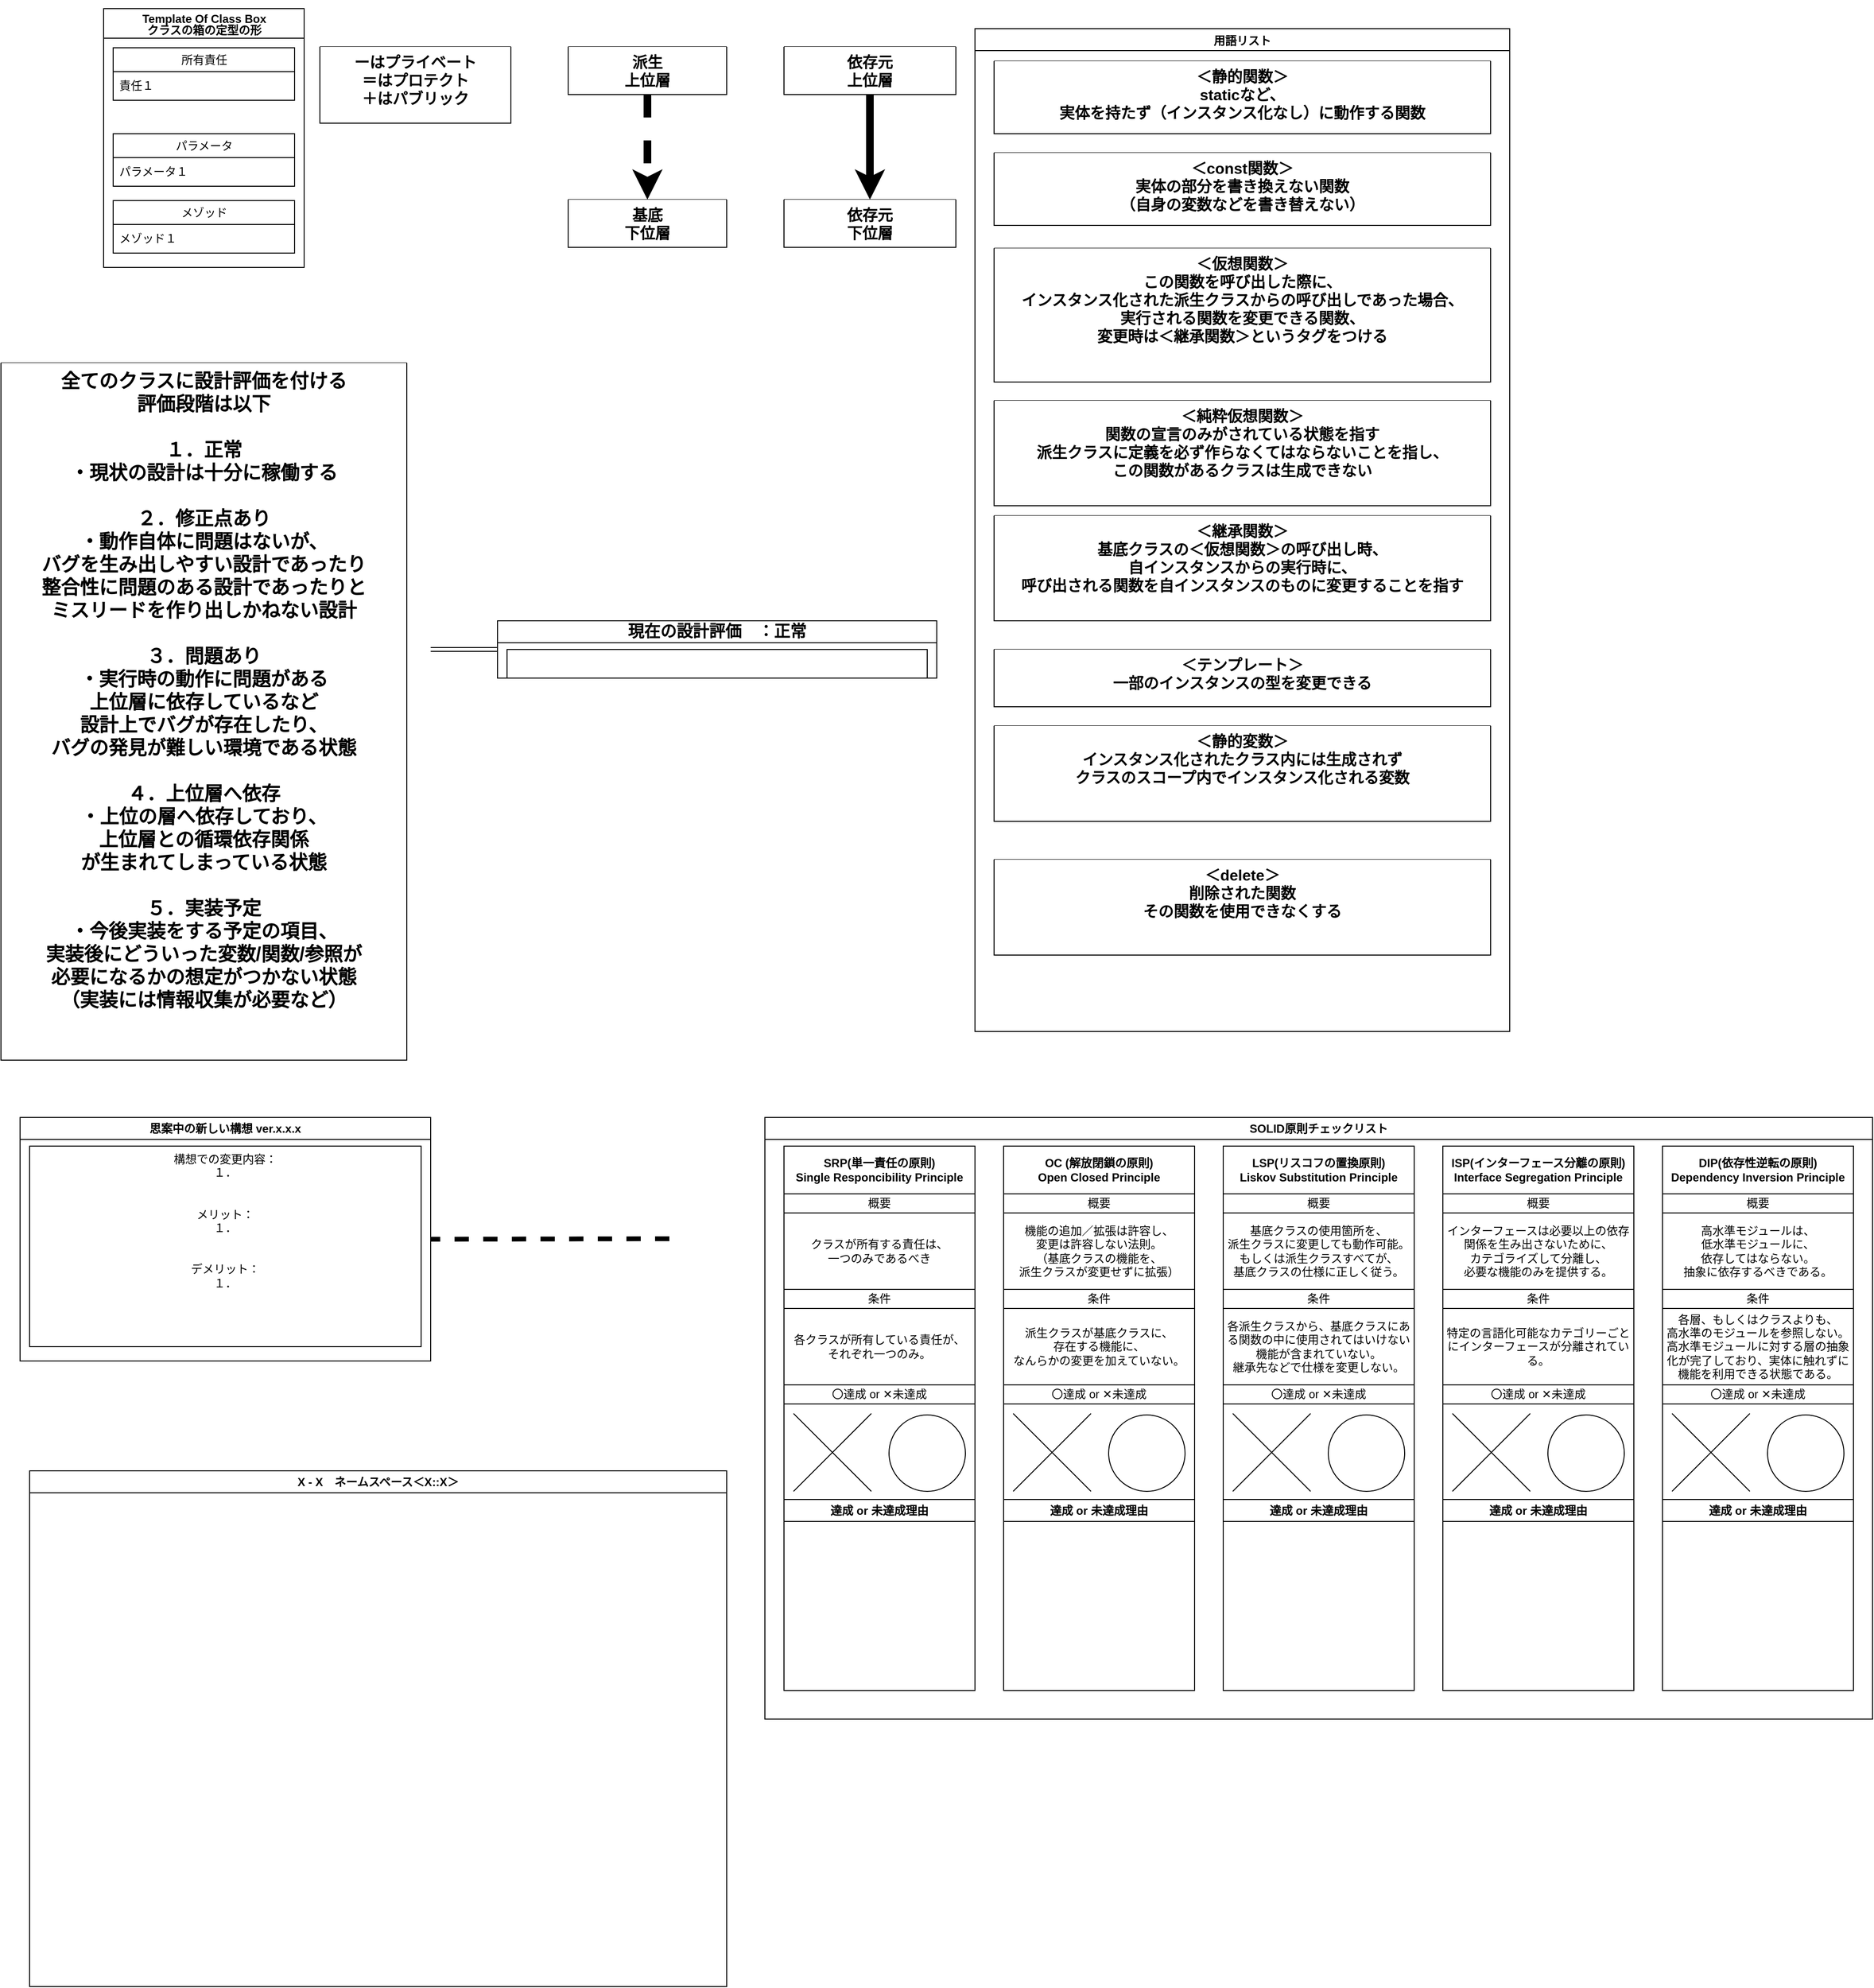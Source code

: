<mxfile version="25.0.1">
  <diagram name="仕様リスト" id="-qLrR7ELoWjXT5G0vG4u">
    <mxGraphModel dx="1509" dy="880" grid="1" gridSize="10" guides="1" tooltips="1" connect="1" arrows="1" fold="1" page="1" pageScale="1" pageWidth="827" pageHeight="1169" math="0" shadow="0">
      <root>
        <mxCell id="0" />
        <mxCell id="1" parent="0" />
        <mxCell id="0ltXDq64eJeHb2nr8vkA-1" value="ーはプライベート&#xa;＝はプロテクト&#xa;＋はパブリック" style="swimlane;startSize=0;swimlaneFillColor=default;verticalAlign=top;align=center;fontSize=16;" parent="1" vertex="1">
          <mxGeometry x="374" y="159" width="200" height="80" as="geometry" />
        </mxCell>
        <mxCell id="0ltXDq64eJeHb2nr8vkA-2" value="&lt;p style=&quot;line-height: 100%;&quot;&gt;&lt;font style=&quot;font-size: 12px;&quot;&gt;Template Of Class Box&lt;br&gt;クラスの箱の定型の形&lt;/font&gt;&lt;/p&gt;" style="swimlane;whiteSpace=wrap;html=1;swimlaneFillColor=default;startSize=31;" parent="1" vertex="1">
          <mxGeometry x="147.5" y="119" width="210" height="271" as="geometry" />
        </mxCell>
        <mxCell id="0ltXDq64eJeHb2nr8vkA-3" value="パラメータ" style="swimlane;fontStyle=0;childLayout=stackLayout;horizontal=1;startSize=25;horizontalStack=0;resizeParent=1;resizeParentMax=0;resizeLast=0;collapsible=1;marginBottom=0;whiteSpace=wrap;html=1;" parent="0ltXDq64eJeHb2nr8vkA-2" vertex="1">
          <mxGeometry x="10" y="131" width="190" height="55" as="geometry" />
        </mxCell>
        <mxCell id="0ltXDq64eJeHb2nr8vkA-4" value="パラメータ１" style="text;strokeColor=none;fillColor=none;align=left;verticalAlign=middle;spacingLeft=4;spacingRight=4;overflow=hidden;points=[[0,0.5],[1,0.5]];portConstraint=eastwest;rotatable=0;whiteSpace=wrap;html=1;" parent="0ltXDq64eJeHb2nr8vkA-3" vertex="1">
          <mxGeometry y="25" width="190" height="30" as="geometry" />
        </mxCell>
        <mxCell id="0ltXDq64eJeHb2nr8vkA-5" value="メゾッド" style="swimlane;fontStyle=0;childLayout=stackLayout;horizontal=1;startSize=25;horizontalStack=0;resizeParent=1;resizeParentMax=0;resizeLast=0;collapsible=1;marginBottom=0;whiteSpace=wrap;html=1;" parent="0ltXDq64eJeHb2nr8vkA-2" vertex="1">
          <mxGeometry x="10" y="201" width="190" height="55" as="geometry" />
        </mxCell>
        <mxCell id="0ltXDq64eJeHb2nr8vkA-6" value="メゾッド１" style="text;strokeColor=none;fillColor=none;align=left;verticalAlign=middle;spacingLeft=4;spacingRight=4;overflow=hidden;points=[[0,0.5],[1,0.5]];portConstraint=eastwest;rotatable=0;whiteSpace=wrap;html=1;" parent="0ltXDq64eJeHb2nr8vkA-5" vertex="1">
          <mxGeometry y="25" width="190" height="30" as="geometry" />
        </mxCell>
        <mxCell id="O61sKZHdbxcT02oiV-6k-1" value="所有責任" style="swimlane;fontStyle=0;childLayout=stackLayout;horizontal=1;startSize=25;horizontalStack=0;resizeParent=1;resizeParentMax=0;resizeLast=0;collapsible=1;marginBottom=0;whiteSpace=wrap;html=1;" parent="0ltXDq64eJeHb2nr8vkA-2" vertex="1">
          <mxGeometry x="10" y="41" width="190" height="55" as="geometry" />
        </mxCell>
        <mxCell id="O61sKZHdbxcT02oiV-6k-2" value="責任１" style="text;strokeColor=none;fillColor=none;align=left;verticalAlign=middle;spacingLeft=4;spacingRight=4;overflow=hidden;points=[[0,0.5],[1,0.5]];portConstraint=eastwest;rotatable=0;whiteSpace=wrap;html=1;" parent="O61sKZHdbxcT02oiV-6k-1" vertex="1">
          <mxGeometry y="25" width="190" height="30" as="geometry" />
        </mxCell>
        <mxCell id="0ltXDq64eJeHb2nr8vkA-7" value="全てのクラスに設計評価を付ける&#xa;評価段階は以下&#xa;&#xa;１．正常&#xa;・現状の設計は十分に稼働する&#xa;&#xa;２．修正点あり&#xa;・動作自体に問題はないが、&#xa;バグを生み出しやすい設計であったり&#xa;整合性に問題のある設計であったりと&#xa;ミスリードを作り出しかねない設計&#xa;&#xa;３．問題あり&#xa;・実行時の動作に問題がある&#xa;上位層に依存しているなど&#xa;設計上でバグが存在したり、&#xa;バグの発見が難しい環境である状態&#xa;&#xa;４．上位層へ依存&#xa;・上位の層へ依存しており、&#xa;上位層との循環依存関係&#xa;が生まれてしまっている状態&#xa;&#xa;５．実装予定&#xa;・今後実装をする予定の項目、&#xa;実装後にどういった変数/関数/参照が&#xa;必要になるかの想定がつかない状態&#xa;（実装には情報収集が必要など）" style="swimlane;startSize=0;swimlaneFillColor=default;verticalAlign=top;fontSize=20;" parent="1" vertex="1">
          <mxGeometry x="40" y="490" width="425" height="730" as="geometry" />
        </mxCell>
        <mxCell id="0ltXDq64eJeHb2nr8vkA-8" value="現在の設計評価　：正常" style="swimlane;whiteSpace=wrap;html=1;swimlaneFillColor=default;fontSize=17;" parent="1" vertex="1">
          <mxGeometry x="560" y="760" width="460" height="60" as="geometry" />
        </mxCell>
        <mxCell id="0ltXDq64eJeHb2nr8vkA-9" value="" style="rounded=0;whiteSpace=wrap;html=1;align=left;verticalAlign=top;" parent="0ltXDq64eJeHb2nr8vkA-8" vertex="1">
          <mxGeometry x="10" y="30" width="440" height="30" as="geometry" />
        </mxCell>
        <mxCell id="0ltXDq64eJeHb2nr8vkA-10" value="" style="shape=link;html=1;rounded=0;entryX=0;entryY=0.5;entryDx=0;entryDy=0;" parent="1" target="0ltXDq64eJeHb2nr8vkA-8" edge="1">
          <mxGeometry width="100" relative="1" as="geometry">
            <mxPoint x="490" y="790" as="sourcePoint" />
            <mxPoint x="565" y="820" as="targetPoint" />
          </mxGeometry>
        </mxCell>
        <mxCell id="wi7i52ta5wSqyBqeH4NU-1" value="依存元&#xa;上位層" style="swimlane;startSize=0;swimlaneFillColor=default;verticalAlign=top;align=center;fontSize=16;" parent="1" vertex="1">
          <mxGeometry x="860" y="159" width="180" height="50" as="geometry" />
        </mxCell>
        <mxCell id="wi7i52ta5wSqyBqeH4NU-2" value="" style="endArrow=classic;html=1;rounded=0;exitX=0.5;exitY=1;exitDx=0;exitDy=0;strokeWidth=8;entryX=0.5;entryY=0;entryDx=0;entryDy=0;" parent="1" source="wi7i52ta5wSqyBqeH4NU-1" target="wi7i52ta5wSqyBqeH4NU-3" edge="1">
          <mxGeometry width="50" height="50" relative="1" as="geometry">
            <mxPoint x="950" y="269" as="sourcePoint" />
            <mxPoint x="950" y="309" as="targetPoint" />
            <Array as="points" />
          </mxGeometry>
        </mxCell>
        <mxCell id="wi7i52ta5wSqyBqeH4NU-3" value="依存元&#xa;下位層" style="swimlane;startSize=0;swimlaneFillColor=default;verticalAlign=top;align=center;fontSize=16;" parent="1" vertex="1">
          <mxGeometry x="860" y="319" width="180" height="50" as="geometry" />
        </mxCell>
        <mxCell id="wi7i52ta5wSqyBqeH4NU-4" value="派生&#xa;上位層" style="swimlane;startSize=0;swimlaneFillColor=default;verticalAlign=top;align=center;fontSize=16;" parent="1" vertex="1">
          <mxGeometry x="634" y="159" width="166" height="50" as="geometry" />
        </mxCell>
        <mxCell id="wi7i52ta5wSqyBqeH4NU-5" value="基底&#xa;下位層" style="swimlane;startSize=0;swimlaneFillColor=default;verticalAlign=top;align=center;fontSize=16;" parent="1" vertex="1">
          <mxGeometry x="634" y="319" width="166" height="50" as="geometry" />
        </mxCell>
        <mxCell id="wi7i52ta5wSqyBqeH4NU-6" value="" style="endArrow=classic;dashed=1;html=1;strokeWidth=8;rounded=0;entryX=0.5;entryY=0;entryDx=0;entryDy=0;startArrow=none;startFill=0;endFill=1;exitX=0.5;exitY=1;exitDx=0;exitDy=0;" parent="1" source="wi7i52ta5wSqyBqeH4NU-4" target="wi7i52ta5wSqyBqeH4NU-5" edge="1">
          <mxGeometry width="50" height="50" relative="1" as="geometry">
            <mxPoint x="707" y="459" as="sourcePoint" />
            <mxPoint x="2395" y="1529" as="targetPoint" />
            <Array as="points" />
          </mxGeometry>
        </mxCell>
        <mxCell id="bb5lSr_9JjfSxzTluUoF-1" value="&lt;p style=&quot;line-height: 100%;&quot;&gt;用語リスト&lt;/p&gt;" style="swimlane;whiteSpace=wrap;html=1;swimlaneFillColor=default;" parent="1" vertex="1">
          <mxGeometry x="1060" y="140" width="560" height="1050" as="geometry" />
        </mxCell>
        <mxCell id="bb5lSr_9JjfSxzTluUoF-6" value="＜静的関数＞&#xa;staticなど、&#xa;実体を持たず（インスタンス化なし）に動作する関数" style="swimlane;startSize=0;swimlaneFillColor=default;verticalAlign=top;align=center;fontSize=16;" parent="bb5lSr_9JjfSxzTluUoF-1" vertex="1">
          <mxGeometry x="20" y="34" width="520" height="76" as="geometry" />
        </mxCell>
        <mxCell id="bb5lSr_9JjfSxzTluUoF-7" value="＜const関数＞&#xa;実体の部分を書き換えない関数&#xa;（自身の変数などを書き替えない）" style="swimlane;startSize=0;swimlaneFillColor=default;verticalAlign=top;align=center;fontSize=16;" parent="bb5lSr_9JjfSxzTluUoF-1" vertex="1">
          <mxGeometry x="20" y="130" width="520" height="76" as="geometry" />
        </mxCell>
        <mxCell id="bb5lSr_9JjfSxzTluUoF-8" value="＜仮想関数＞&#xa;この関数を呼び出した際に、&#xa;インスタンス化された派生クラスからの呼び出しであった場合、&#xa;実行される関数を変更できる関数、&#xa;変更時は＜継承関数＞というタグをつける" style="swimlane;startSize=0;swimlaneFillColor=default;verticalAlign=top;align=center;fontSize=16;" parent="bb5lSr_9JjfSxzTluUoF-1" vertex="1">
          <mxGeometry x="20" y="230" width="520" height="140" as="geometry" />
        </mxCell>
        <mxCell id="bb5lSr_9JjfSxzTluUoF-9" value="＜継承関数＞&#xa;基底クラスの＜仮想関数＞の呼び出し時、&#xa;自インスタンスからの実行時に、&#xa;呼び出される関数を自インスタンスのものに変更することを指す" style="swimlane;startSize=0;swimlaneFillColor=default;verticalAlign=top;align=center;fontSize=16;" parent="bb5lSr_9JjfSxzTluUoF-1" vertex="1">
          <mxGeometry x="20" y="510" width="520" height="110" as="geometry" />
        </mxCell>
        <mxCell id="bb5lSr_9JjfSxzTluUoF-11" value="＜テンプレート＞&#xa;一部のインスタンスの型を変更できる" style="swimlane;startSize=0;swimlaneFillColor=default;verticalAlign=top;align=center;fontSize=16;" parent="bb5lSr_9JjfSxzTluUoF-1" vertex="1">
          <mxGeometry x="20" y="650" width="520" height="60" as="geometry" />
        </mxCell>
        <mxCell id="bb5lSr_9JjfSxzTluUoF-12" value="＜静的変数＞&#xa;インスタンス化されたクラス内には生成されず&#xa;クラスのスコープ内でインスタンス化される変数" style="swimlane;startSize=0;swimlaneFillColor=default;verticalAlign=top;align=center;fontSize=16;" parent="bb5lSr_9JjfSxzTluUoF-1" vertex="1">
          <mxGeometry x="20" y="730" width="520" height="100" as="geometry" />
        </mxCell>
        <mxCell id="8VopN5NPwHb7rfLFwlSK-1" value="＜delete＞&#xa;削除された関数&#xa;その関数を使用できなくする" style="swimlane;startSize=0;swimlaneFillColor=default;verticalAlign=top;align=center;fontSize=16;" parent="bb5lSr_9JjfSxzTluUoF-1" vertex="1">
          <mxGeometry x="20" y="870" width="520" height="100" as="geometry" />
        </mxCell>
        <mxCell id="bb5lSr_9JjfSxzTluUoF-10" value="＜純粋仮想関数＞&#xa;関数の宣言のみがされている状態を指す&#xa;派生クラスに定義を必ず作らなくてはならないことを指し、&#xa;この関数があるクラスは生成できない" style="swimlane;startSize=0;swimlaneFillColor=default;verticalAlign=top;align=center;fontSize=16;" parent="bb5lSr_9JjfSxzTluUoF-1" vertex="1">
          <mxGeometry x="20" y="389.5" width="520" height="110" as="geometry" />
        </mxCell>
        <mxCell id="-UjHsnJ8wEKdRqjG0j_--1" value="" style="endArrow=none;dashed=1;html=1;strokeWidth=5;rounded=0;entryX=1;entryY=0.5;entryDx=0;entryDy=0;" parent="1" target="-UjHsnJ8wEKdRqjG0j_--2" edge="1">
          <mxGeometry width="50" height="50" relative="1" as="geometry">
            <mxPoint x="740" y="1407" as="sourcePoint" />
            <mxPoint x="530" y="1357.5" as="targetPoint" />
          </mxGeometry>
        </mxCell>
        <mxCell id="-UjHsnJ8wEKdRqjG0j_--2" value="思案中の新しい構想 ver.x.x.x" style="swimlane;whiteSpace=wrap;html=1;swimlaneFillColor=default;" parent="1" vertex="1">
          <mxGeometry x="60" y="1280" width="430" height="255" as="geometry" />
        </mxCell>
        <mxCell id="-UjHsnJ8wEKdRqjG0j_--3" value="構想での変更内容：&lt;br&gt;１．&lt;br&gt;&lt;br&gt;&lt;br&gt;メリット：&lt;br&gt;１．&lt;br&gt;&lt;br&gt;&lt;br&gt;デメリット：&lt;br&gt;１．" style="rounded=0;whiteSpace=wrap;html=1;horizontal=1;verticalAlign=top;" parent="-UjHsnJ8wEKdRqjG0j_--2" vertex="1">
          <mxGeometry x="10" y="30" width="410" height="210" as="geometry" />
        </mxCell>
        <mxCell id="CH2RhDooVL0Sbm7diKhD-1" value="X - X　ネームスペース＜X::X＞" style="swimlane;whiteSpace=wrap;html=1;swimlaneFillColor=default;align=center;" parent="1" vertex="1">
          <mxGeometry x="70" y="1650" width="730" height="540" as="geometry" />
        </mxCell>
        <mxCell id="XVMsf1hxSZiNND48eB0R-1" value="SOLID原則チェックリスト" style="swimlane;whiteSpace=wrap;html=1;swimlaneFillColor=default;" parent="1" vertex="1">
          <mxGeometry x="840" y="1280" width="1160" height="630" as="geometry" />
        </mxCell>
        <mxCell id="XVMsf1hxSZiNND48eB0R-2" value="SRP(単一責任の原則)&lt;div&gt;Single Responcibility Principle&lt;/div&gt;" style="swimlane;whiteSpace=wrap;html=1;startSize=50;" parent="XVMsf1hxSZiNND48eB0R-1" vertex="1">
          <mxGeometry x="20" y="30" width="200" height="570" as="geometry" />
        </mxCell>
        <mxCell id="XVMsf1hxSZiNND48eB0R-3" value="" style="rounded=0;whiteSpace=wrap;html=1;" parent="XVMsf1hxSZiNND48eB0R-2" vertex="1">
          <mxGeometry y="270" width="200" height="100" as="geometry" />
        </mxCell>
        <mxCell id="XVMsf1hxSZiNND48eB0R-4" value="" style="ellipse;whiteSpace=wrap;html=1;aspect=fixed;" parent="XVMsf1hxSZiNND48eB0R-2" vertex="1">
          <mxGeometry x="110" y="281.5" width="80" height="80" as="geometry" />
        </mxCell>
        <mxCell id="XVMsf1hxSZiNND48eB0R-5" value="" style="group" parent="XVMsf1hxSZiNND48eB0R-2" vertex="1" connectable="0">
          <mxGeometry x="10" y="280" width="81.5" height="81.5" as="geometry" />
        </mxCell>
        <mxCell id="XVMsf1hxSZiNND48eB0R-6" value="" style="endArrow=none;html=1;rounded=0;" parent="XVMsf1hxSZiNND48eB0R-5" edge="1">
          <mxGeometry width="50" height="50" relative="1" as="geometry">
            <mxPoint y="81.5" as="sourcePoint" />
            <mxPoint x="81.5" as="targetPoint" />
          </mxGeometry>
        </mxCell>
        <mxCell id="XVMsf1hxSZiNND48eB0R-7" value="" style="endArrow=none;html=1;rounded=0;" parent="XVMsf1hxSZiNND48eB0R-5" edge="1">
          <mxGeometry width="50" height="50" relative="1" as="geometry">
            <mxPoint x="81.5" y="81.5" as="sourcePoint" />
            <mxPoint as="targetPoint" />
          </mxGeometry>
        </mxCell>
        <mxCell id="XVMsf1hxSZiNND48eB0R-8" value="達成 or&amp;nbsp;未達成理由" style="swimlane;whiteSpace=wrap;html=1;" parent="XVMsf1hxSZiNND48eB0R-2" vertex="1">
          <mxGeometry y="370" width="200" height="200" as="geometry" />
        </mxCell>
        <mxCell id="XVMsf1hxSZiNND48eB0R-9" value="クラスが所有する責任は、&lt;div&gt;一つのみであるべき&lt;/div&gt;" style="rounded=0;whiteSpace=wrap;html=1;" parent="XVMsf1hxSZiNND48eB0R-2" vertex="1">
          <mxGeometry y="70" width="200" height="80" as="geometry" />
        </mxCell>
        <mxCell id="XVMsf1hxSZiNND48eB0R-10" value="概要" style="rounded=0;whiteSpace=wrap;html=1;" parent="XVMsf1hxSZiNND48eB0R-2" vertex="1">
          <mxGeometry y="50" width="200" height="20" as="geometry" />
        </mxCell>
        <mxCell id="XVMsf1hxSZiNND48eB0R-11" value="条件" style="rounded=0;whiteSpace=wrap;html=1;" parent="XVMsf1hxSZiNND48eB0R-2" vertex="1">
          <mxGeometry y="150" width="200" height="20" as="geometry" />
        </mxCell>
        <mxCell id="XVMsf1hxSZiNND48eB0R-12" value="〇達成 or ✕未達成" style="rounded=0;whiteSpace=wrap;html=1;" parent="XVMsf1hxSZiNND48eB0R-2" vertex="1">
          <mxGeometry y="250" width="200" height="20" as="geometry" />
        </mxCell>
        <mxCell id="XVMsf1hxSZiNND48eB0R-13" value="各クラスが所有している&lt;span style=&quot;background-color: initial;&quot;&gt;責任が、&lt;/span&gt;&lt;div&gt;&lt;span style=&quot;background-color: initial;&quot;&gt;それぞれ一つのみ。&lt;/span&gt;&lt;/div&gt;" style="rounded=0;whiteSpace=wrap;html=1;" parent="XVMsf1hxSZiNND48eB0R-2" vertex="1">
          <mxGeometry y="170" width="200" height="80" as="geometry" />
        </mxCell>
        <mxCell id="XVMsf1hxSZiNND48eB0R-14" value="OC (解放閉鎖の原則)&lt;div&gt;Open Closed Principle&lt;/div&gt;" style="swimlane;whiteSpace=wrap;html=1;startSize=50;" parent="XVMsf1hxSZiNND48eB0R-1" vertex="1">
          <mxGeometry x="250" y="30" width="200" height="570" as="geometry" />
        </mxCell>
        <mxCell id="XVMsf1hxSZiNND48eB0R-15" value="" style="rounded=0;whiteSpace=wrap;html=1;" parent="XVMsf1hxSZiNND48eB0R-14" vertex="1">
          <mxGeometry y="270" width="200" height="100" as="geometry" />
        </mxCell>
        <mxCell id="XVMsf1hxSZiNND48eB0R-16" value="" style="ellipse;whiteSpace=wrap;html=1;aspect=fixed;" parent="XVMsf1hxSZiNND48eB0R-14" vertex="1">
          <mxGeometry x="110" y="281.5" width="80" height="80" as="geometry" />
        </mxCell>
        <mxCell id="XVMsf1hxSZiNND48eB0R-17" value="" style="group" parent="XVMsf1hxSZiNND48eB0R-14" vertex="1" connectable="0">
          <mxGeometry x="10" y="280" width="81.5" height="81.5" as="geometry" />
        </mxCell>
        <mxCell id="XVMsf1hxSZiNND48eB0R-18" value="" style="endArrow=none;html=1;rounded=0;" parent="XVMsf1hxSZiNND48eB0R-17" edge="1">
          <mxGeometry width="50" height="50" relative="1" as="geometry">
            <mxPoint y="81.5" as="sourcePoint" />
            <mxPoint x="81.5" as="targetPoint" />
          </mxGeometry>
        </mxCell>
        <mxCell id="XVMsf1hxSZiNND48eB0R-19" value="" style="endArrow=none;html=1;rounded=0;" parent="XVMsf1hxSZiNND48eB0R-17" edge="1">
          <mxGeometry width="50" height="50" relative="1" as="geometry">
            <mxPoint x="81.5" y="81.5" as="sourcePoint" />
            <mxPoint as="targetPoint" />
          </mxGeometry>
        </mxCell>
        <mxCell id="XVMsf1hxSZiNND48eB0R-20" value="達成 or&amp;nbsp;未達成理由" style="swimlane;whiteSpace=wrap;html=1;startSize=23;" parent="XVMsf1hxSZiNND48eB0R-14" vertex="1">
          <mxGeometry y="370" width="200" height="200" as="geometry" />
        </mxCell>
        <mxCell id="XVMsf1hxSZiNND48eB0R-21" value="&lt;span style=&quot;background-color: initial;&quot;&gt;機能の追加／拡張は許容し、&lt;/span&gt;&lt;div&gt;変更は許容しない法則。&lt;/div&gt;&lt;div&gt;（基底クラスの機能を、&lt;/div&gt;&lt;div&gt;派生クラスが変更せずに拡張）&lt;/div&gt;" style="rounded=0;whiteSpace=wrap;html=1;" parent="XVMsf1hxSZiNND48eB0R-14" vertex="1">
          <mxGeometry y="70" width="200" height="80" as="geometry" />
        </mxCell>
        <mxCell id="XVMsf1hxSZiNND48eB0R-22" value="概要" style="rounded=0;whiteSpace=wrap;html=1;" parent="XVMsf1hxSZiNND48eB0R-14" vertex="1">
          <mxGeometry y="50" width="200" height="20" as="geometry" />
        </mxCell>
        <mxCell id="XVMsf1hxSZiNND48eB0R-23" value="条件" style="rounded=0;whiteSpace=wrap;html=1;" parent="XVMsf1hxSZiNND48eB0R-14" vertex="1">
          <mxGeometry y="150" width="200" height="20" as="geometry" />
        </mxCell>
        <mxCell id="XVMsf1hxSZiNND48eB0R-24" value="〇達成 or ✕未達成" style="rounded=0;whiteSpace=wrap;html=1;" parent="XVMsf1hxSZiNND48eB0R-14" vertex="1">
          <mxGeometry y="250" width="200" height="20" as="geometry" />
        </mxCell>
        <mxCell id="XVMsf1hxSZiNND48eB0R-25" value="派生クラスが基底クラスに、&lt;div&gt;存在する機能に、&lt;div&gt;なんらかの変更を加えていない。&lt;/div&gt;&lt;/div&gt;" style="rounded=0;whiteSpace=wrap;html=1;" parent="XVMsf1hxSZiNND48eB0R-14" vertex="1">
          <mxGeometry y="170" width="200" height="80" as="geometry" />
        </mxCell>
        <mxCell id="XVMsf1hxSZiNND48eB0R-26" value="&lt;div&gt;LSP(リスコフの&lt;span style=&quot;background-color: initial;&quot;&gt;置換原則)&lt;/span&gt;&lt;/div&gt;Liskov Substitution Principle" style="swimlane;whiteSpace=wrap;html=1;startSize=50;" parent="XVMsf1hxSZiNND48eB0R-1" vertex="1">
          <mxGeometry x="480" y="30" width="200" height="570" as="geometry" />
        </mxCell>
        <mxCell id="XVMsf1hxSZiNND48eB0R-27" value="" style="rounded=0;whiteSpace=wrap;html=1;" parent="XVMsf1hxSZiNND48eB0R-26" vertex="1">
          <mxGeometry y="270" width="200" height="100" as="geometry" />
        </mxCell>
        <mxCell id="XVMsf1hxSZiNND48eB0R-28" value="" style="ellipse;whiteSpace=wrap;html=1;aspect=fixed;" parent="XVMsf1hxSZiNND48eB0R-26" vertex="1">
          <mxGeometry x="110" y="281.5" width="80" height="80" as="geometry" />
        </mxCell>
        <mxCell id="XVMsf1hxSZiNND48eB0R-29" value="" style="group" parent="XVMsf1hxSZiNND48eB0R-26" vertex="1" connectable="0">
          <mxGeometry x="10" y="280" width="81.5" height="81.5" as="geometry" />
        </mxCell>
        <mxCell id="XVMsf1hxSZiNND48eB0R-30" value="" style="endArrow=none;html=1;rounded=0;" parent="XVMsf1hxSZiNND48eB0R-29" edge="1">
          <mxGeometry width="50" height="50" relative="1" as="geometry">
            <mxPoint y="81.5" as="sourcePoint" />
            <mxPoint x="81.5" as="targetPoint" />
          </mxGeometry>
        </mxCell>
        <mxCell id="XVMsf1hxSZiNND48eB0R-31" value="" style="endArrow=none;html=1;rounded=0;" parent="XVMsf1hxSZiNND48eB0R-29" edge="1">
          <mxGeometry width="50" height="50" relative="1" as="geometry">
            <mxPoint x="81.5" y="81.5" as="sourcePoint" />
            <mxPoint as="targetPoint" />
          </mxGeometry>
        </mxCell>
        <mxCell id="XVMsf1hxSZiNND48eB0R-32" value="達成 or&amp;nbsp;未達成理由" style="swimlane;whiteSpace=wrap;html=1;" parent="XVMsf1hxSZiNND48eB0R-26" vertex="1">
          <mxGeometry y="370" width="200" height="200" as="geometry" />
        </mxCell>
        <mxCell id="XVMsf1hxSZiNND48eB0R-33" value="基底クラスの使用箇所を、&lt;div&gt;派生クラスに変更しても動作可能。&lt;/div&gt;&lt;div&gt;もしくは派生クラスすべてが、&lt;/div&gt;&lt;div&gt;基底クラスの仕様に正しく従う。&lt;/div&gt;" style="rounded=0;whiteSpace=wrap;html=1;" parent="XVMsf1hxSZiNND48eB0R-26" vertex="1">
          <mxGeometry y="70" width="200" height="80" as="geometry" />
        </mxCell>
        <mxCell id="XVMsf1hxSZiNND48eB0R-34" value="〇達成 or ✕未達成" style="rounded=0;whiteSpace=wrap;html=1;" parent="XVMsf1hxSZiNND48eB0R-26" vertex="1">
          <mxGeometry y="250" width="200" height="20" as="geometry" />
        </mxCell>
        <mxCell id="XVMsf1hxSZiNND48eB0R-35" value="概要" style="rounded=0;whiteSpace=wrap;html=1;" parent="XVMsf1hxSZiNND48eB0R-26" vertex="1">
          <mxGeometry y="50" width="200" height="20" as="geometry" />
        </mxCell>
        <mxCell id="XVMsf1hxSZiNND48eB0R-36" value="条件" style="rounded=0;whiteSpace=wrap;html=1;" parent="XVMsf1hxSZiNND48eB0R-26" vertex="1">
          <mxGeometry y="150" width="200" height="20" as="geometry" />
        </mxCell>
        <mxCell id="XVMsf1hxSZiNND48eB0R-37" value="&lt;div&gt;各派生クラスから、&lt;span style=&quot;background-color: initial;&quot;&gt;基底クラスに&lt;/span&gt;&lt;span style=&quot;background-color: initial;&quot;&gt;ある関数の中に使用されてはいけない機能が含まれていない&lt;/span&gt;&lt;span style=&quot;background-color: initial;&quot;&gt;。&lt;/span&gt;&lt;/div&gt;&lt;div&gt;継承先などで仕様を変更しない。&lt;/div&gt;" style="rounded=0;whiteSpace=wrap;html=1;" parent="XVMsf1hxSZiNND48eB0R-26" vertex="1">
          <mxGeometry y="170" width="200" height="80" as="geometry" />
        </mxCell>
        <mxCell id="XVMsf1hxSZiNND48eB0R-38" value="&lt;div&gt;ISP(インターフェース分離の原則)&lt;/div&gt;Interface Segregation Principle" style="swimlane;whiteSpace=wrap;html=1;startSize=50;" parent="XVMsf1hxSZiNND48eB0R-1" vertex="1">
          <mxGeometry x="710" y="30" width="200" height="570" as="geometry" />
        </mxCell>
        <mxCell id="XVMsf1hxSZiNND48eB0R-39" value="" style="rounded=0;whiteSpace=wrap;html=1;" parent="XVMsf1hxSZiNND48eB0R-38" vertex="1">
          <mxGeometry y="270" width="200" height="100" as="geometry" />
        </mxCell>
        <mxCell id="XVMsf1hxSZiNND48eB0R-40" value="" style="ellipse;whiteSpace=wrap;html=1;aspect=fixed;" parent="XVMsf1hxSZiNND48eB0R-38" vertex="1">
          <mxGeometry x="110" y="281.5" width="80" height="80" as="geometry" />
        </mxCell>
        <mxCell id="XVMsf1hxSZiNND48eB0R-41" value="" style="group" parent="XVMsf1hxSZiNND48eB0R-38" vertex="1" connectable="0">
          <mxGeometry x="10" y="280" width="81.5" height="81.5" as="geometry" />
        </mxCell>
        <mxCell id="XVMsf1hxSZiNND48eB0R-42" value="" style="endArrow=none;html=1;rounded=0;" parent="XVMsf1hxSZiNND48eB0R-41" edge="1">
          <mxGeometry width="50" height="50" relative="1" as="geometry">
            <mxPoint y="81.5" as="sourcePoint" />
            <mxPoint x="81.5" as="targetPoint" />
          </mxGeometry>
        </mxCell>
        <mxCell id="XVMsf1hxSZiNND48eB0R-43" value="" style="endArrow=none;html=1;rounded=0;" parent="XVMsf1hxSZiNND48eB0R-41" edge="1">
          <mxGeometry width="50" height="50" relative="1" as="geometry">
            <mxPoint x="81.5" y="81.5" as="sourcePoint" />
            <mxPoint as="targetPoint" />
          </mxGeometry>
        </mxCell>
        <mxCell id="XVMsf1hxSZiNND48eB0R-44" value="達成 or&amp;nbsp;未達成理由" style="swimlane;whiteSpace=wrap;html=1;" parent="XVMsf1hxSZiNND48eB0R-38" vertex="1">
          <mxGeometry y="370" width="200" height="200" as="geometry" />
        </mxCell>
        <mxCell id="XVMsf1hxSZiNND48eB0R-45" value="インターフェースは必要以上の依存関係を生み出さないために&lt;span style=&quot;background-color: initial;&quot;&gt;、&lt;/span&gt;&lt;div&gt;カテゴライズして分離し、&lt;/div&gt;&lt;div&gt;必要な機能のみを提供する。&lt;/div&gt;" style="rounded=0;whiteSpace=wrap;html=1;" parent="XVMsf1hxSZiNND48eB0R-38" vertex="1">
          <mxGeometry y="70" width="200" height="80" as="geometry" />
        </mxCell>
        <mxCell id="XVMsf1hxSZiNND48eB0R-46" value="〇達成 or ✕未達成" style="rounded=0;whiteSpace=wrap;html=1;" parent="XVMsf1hxSZiNND48eB0R-38" vertex="1">
          <mxGeometry y="250" width="200" height="20" as="geometry" />
        </mxCell>
        <mxCell id="XVMsf1hxSZiNND48eB0R-47" value="概要" style="rounded=0;whiteSpace=wrap;html=1;" parent="XVMsf1hxSZiNND48eB0R-38" vertex="1">
          <mxGeometry y="50" width="200" height="20" as="geometry" />
        </mxCell>
        <mxCell id="XVMsf1hxSZiNND48eB0R-48" value="条件" style="rounded=0;whiteSpace=wrap;html=1;" parent="XVMsf1hxSZiNND48eB0R-38" vertex="1">
          <mxGeometry y="150" width="200" height="20" as="geometry" />
        </mxCell>
        <mxCell id="XVMsf1hxSZiNND48eB0R-49" value="特定の言語化可能なカテゴリーごとにインターフェースが分離されている。" style="rounded=0;whiteSpace=wrap;html=1;" parent="XVMsf1hxSZiNND48eB0R-38" vertex="1">
          <mxGeometry y="170" width="200" height="80" as="geometry" />
        </mxCell>
        <mxCell id="XVMsf1hxSZiNND48eB0R-50" value="&lt;div&gt;DIP(依存性逆転の原則)&lt;/div&gt;Dependency Inversion Principle" style="swimlane;whiteSpace=wrap;html=1;startSize=50;" parent="XVMsf1hxSZiNND48eB0R-1" vertex="1">
          <mxGeometry x="940" y="30" width="200" height="570" as="geometry" />
        </mxCell>
        <mxCell id="XVMsf1hxSZiNND48eB0R-51" value="" style="rounded=0;whiteSpace=wrap;html=1;" parent="XVMsf1hxSZiNND48eB0R-50" vertex="1">
          <mxGeometry y="270" width="200" height="100" as="geometry" />
        </mxCell>
        <mxCell id="XVMsf1hxSZiNND48eB0R-52" value="" style="ellipse;whiteSpace=wrap;html=1;aspect=fixed;" parent="XVMsf1hxSZiNND48eB0R-50" vertex="1">
          <mxGeometry x="110" y="281.5" width="80" height="80" as="geometry" />
        </mxCell>
        <mxCell id="XVMsf1hxSZiNND48eB0R-53" value="" style="group" parent="XVMsf1hxSZiNND48eB0R-50" vertex="1" connectable="0">
          <mxGeometry x="10" y="280" width="81.5" height="81.5" as="geometry" />
        </mxCell>
        <mxCell id="XVMsf1hxSZiNND48eB0R-54" value="" style="endArrow=none;html=1;rounded=0;" parent="XVMsf1hxSZiNND48eB0R-53" edge="1">
          <mxGeometry width="50" height="50" relative="1" as="geometry">
            <mxPoint y="81.5" as="sourcePoint" />
            <mxPoint x="81.5" as="targetPoint" />
          </mxGeometry>
        </mxCell>
        <mxCell id="XVMsf1hxSZiNND48eB0R-55" value="" style="endArrow=none;html=1;rounded=0;" parent="XVMsf1hxSZiNND48eB0R-53" edge="1">
          <mxGeometry width="50" height="50" relative="1" as="geometry">
            <mxPoint x="81.5" y="81.5" as="sourcePoint" />
            <mxPoint as="targetPoint" />
          </mxGeometry>
        </mxCell>
        <mxCell id="XVMsf1hxSZiNND48eB0R-56" value="達成 or 未達成理由" style="swimlane;whiteSpace=wrap;html=1;" parent="XVMsf1hxSZiNND48eB0R-50" vertex="1">
          <mxGeometry y="370" width="200" height="200" as="geometry" />
        </mxCell>
        <mxCell id="XVMsf1hxSZiNND48eB0R-57" value="高水準モジュールは、&lt;div&gt;低水準モジュールに、&lt;/div&gt;&lt;div&gt;&lt;span style=&quot;background-color: initial;&quot;&gt;依存してはならない。&lt;/span&gt;&lt;/div&gt;&lt;div&gt;&lt;span style=&quot;background-color: initial;&quot;&gt;抽象に依存するべきである。&lt;/span&gt;&lt;/div&gt;" style="rounded=0;whiteSpace=wrap;html=1;" parent="XVMsf1hxSZiNND48eB0R-50" vertex="1">
          <mxGeometry y="70" width="200" height="80" as="geometry" />
        </mxCell>
        <mxCell id="XVMsf1hxSZiNND48eB0R-58" value="〇達成 or ✕未達成" style="rounded=0;whiteSpace=wrap;html=1;" parent="XVMsf1hxSZiNND48eB0R-50" vertex="1">
          <mxGeometry y="250" width="200" height="20" as="geometry" />
        </mxCell>
        <mxCell id="XVMsf1hxSZiNND48eB0R-59" value="概要" style="rounded=0;whiteSpace=wrap;html=1;" parent="XVMsf1hxSZiNND48eB0R-50" vertex="1">
          <mxGeometry y="50" width="200" height="20" as="geometry" />
        </mxCell>
        <mxCell id="XVMsf1hxSZiNND48eB0R-60" value="条件" style="rounded=0;whiteSpace=wrap;html=1;" parent="XVMsf1hxSZiNND48eB0R-50" vertex="1">
          <mxGeometry y="150" width="200" height="20" as="geometry" />
        </mxCell>
        <mxCell id="XVMsf1hxSZiNND48eB0R-61" value="各層、もしくはクラスよりも、&lt;div&gt;高水準のモジュールを参照しない。&lt;/div&gt;&lt;div&gt;高水準モジュールに対する層の抽象化が完了しており、実体に触れずに機能を利用できる状態である。&lt;/div&gt;" style="rounded=0;whiteSpace=wrap;html=1;" parent="XVMsf1hxSZiNND48eB0R-50" vertex="1">
          <mxGeometry y="170" width="200" height="80" as="geometry" />
        </mxCell>
      </root>
    </mxGraphModel>
  </diagram>
</mxfile>
